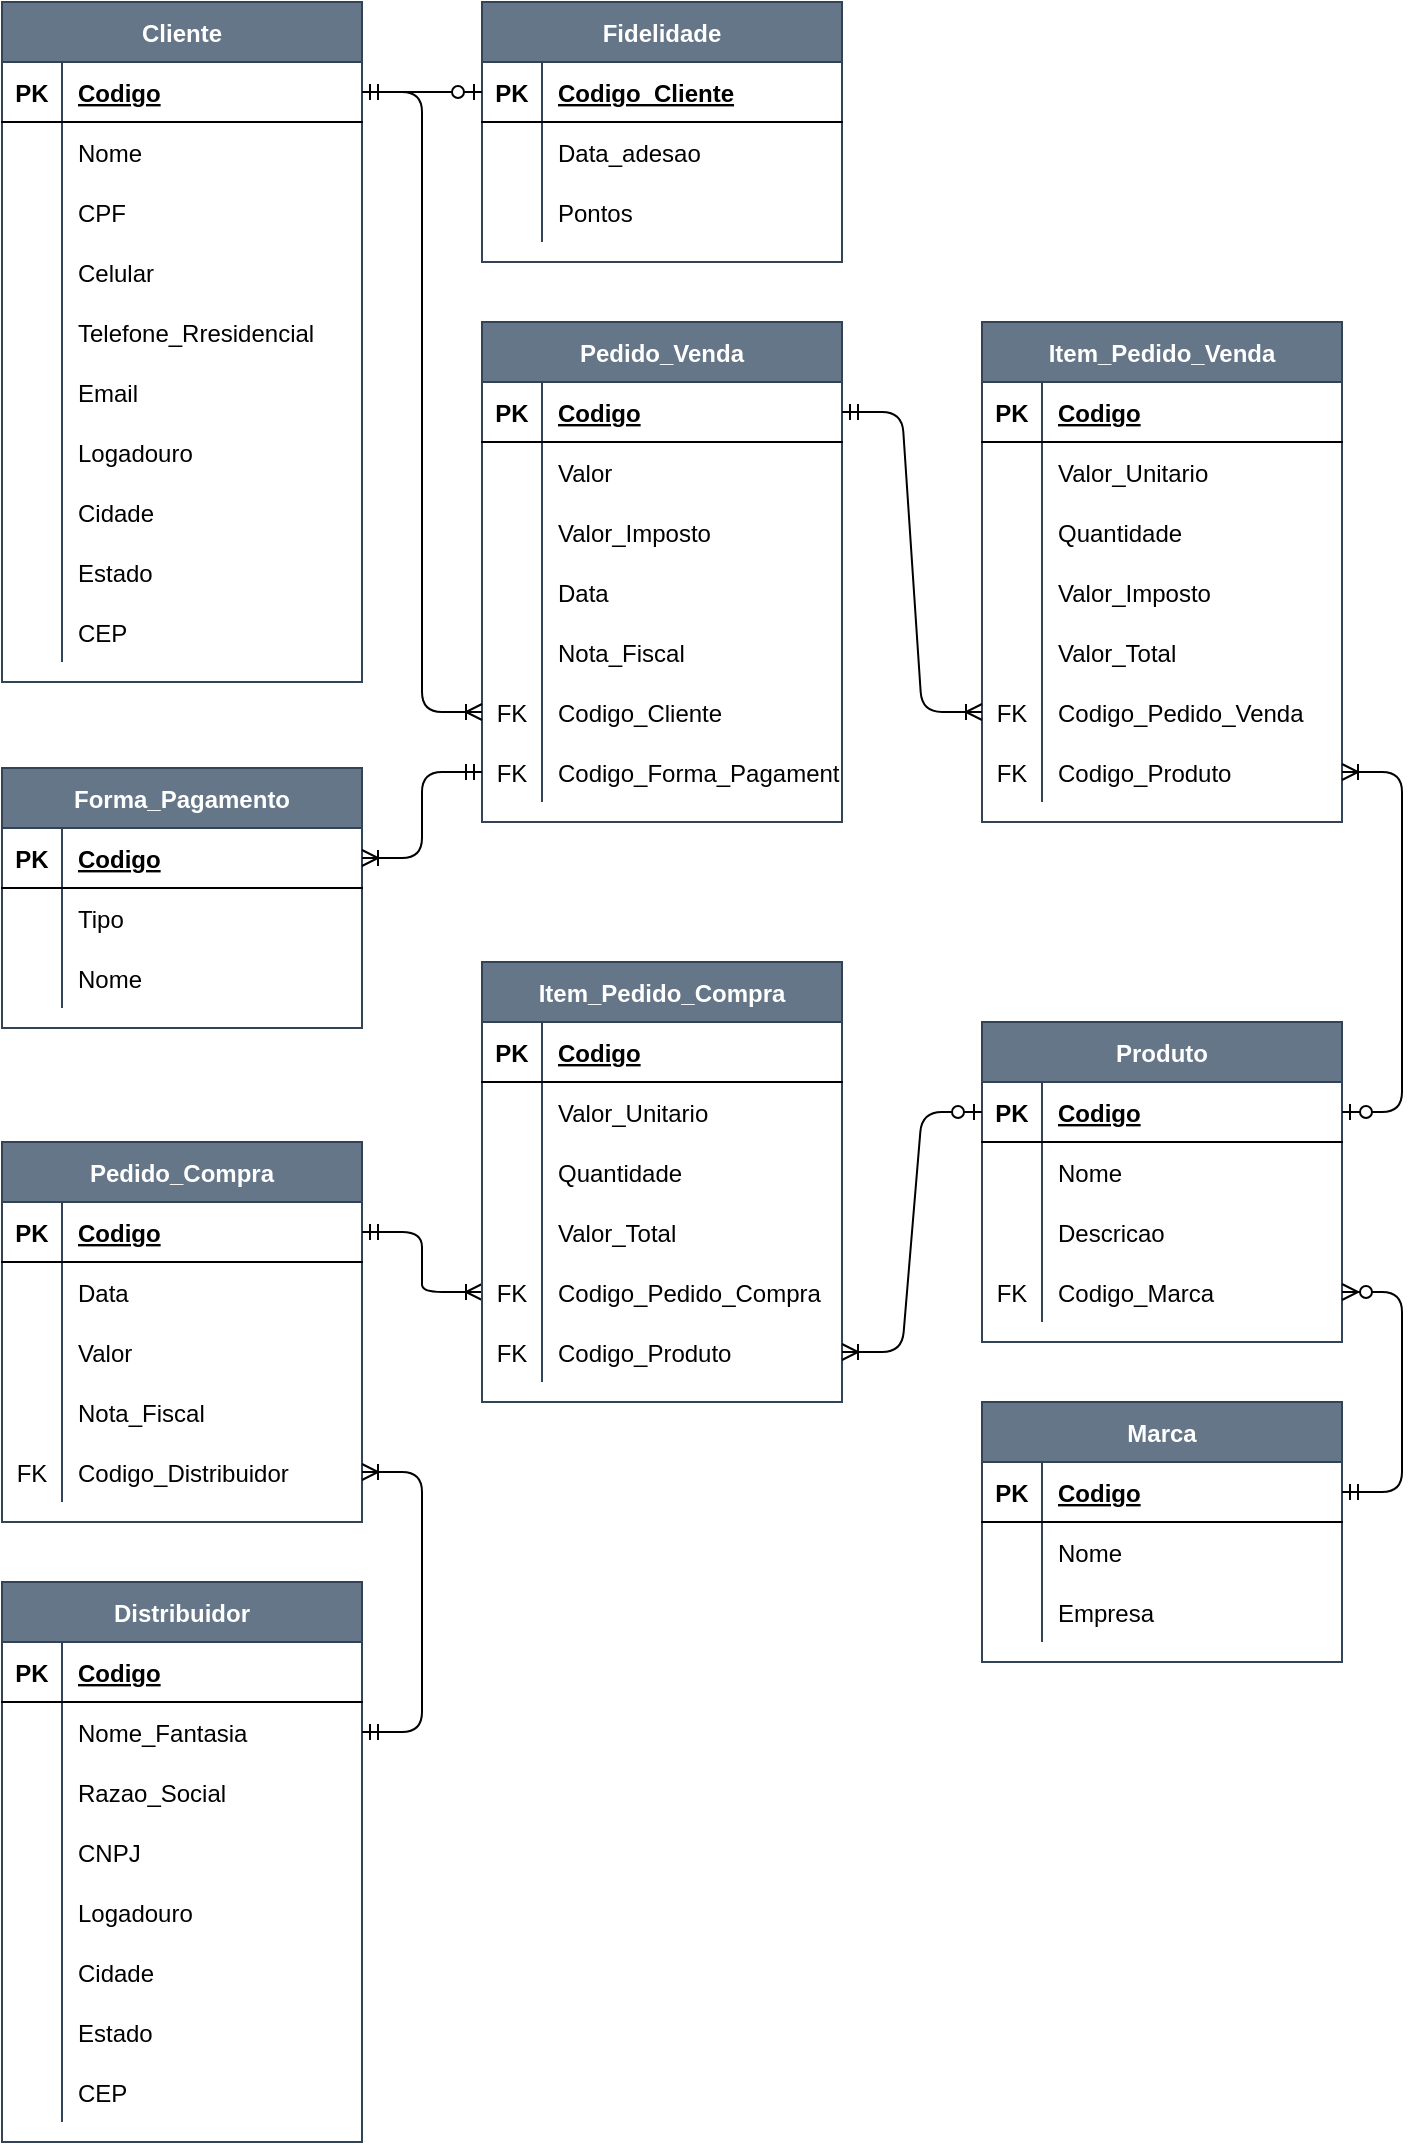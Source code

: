 <mxfile version="14.6.5" type="google"><diagram id="WCialSEkob6_kyz3_B_l" name="Exercicio 01"><mxGraphModel dx="219" dy="373" grid="1" gridSize="10" guides="1" tooltips="1" connect="1" arrows="1" fold="1" page="1" pageScale="1" pageWidth="850" pageHeight="1100" math="0" shadow="0"><root><mxCell id="0"/><mxCell id="1" parent="0"/><mxCell id="GRufNePyjc4ukH9i3-dW-1" value="Cliente" style="shape=table;startSize=30;container=1;collapsible=1;childLayout=tableLayout;fixedRows=1;rowLines=0;fontStyle=1;align=center;resizeLast=1;fillColor=#647687;strokeColor=#314354;fontColor=#ffffff;" parent="1" vertex="1"><mxGeometry x="70" y="15" width="180" height="340" as="geometry"/></mxCell><mxCell id="GRufNePyjc4ukH9i3-dW-2" value="" style="shape=partialRectangle;collapsible=0;dropTarget=0;pointerEvents=0;fillColor=none;top=0;left=0;bottom=1;right=0;points=[[0,0.5],[1,0.5]];portConstraint=eastwest;" parent="GRufNePyjc4ukH9i3-dW-1" vertex="1"><mxGeometry y="30" width="180" height="30" as="geometry"/></mxCell><mxCell id="GRufNePyjc4ukH9i3-dW-3" value="PK" style="shape=partialRectangle;connectable=0;fillColor=none;top=0;left=0;bottom=0;right=0;fontStyle=1;overflow=hidden;" parent="GRufNePyjc4ukH9i3-dW-2" vertex="1"><mxGeometry width="30" height="30" as="geometry"/></mxCell><mxCell id="GRufNePyjc4ukH9i3-dW-4" value="Codigo" style="shape=partialRectangle;connectable=0;fillColor=none;top=0;left=0;bottom=0;right=0;align=left;spacingLeft=6;fontStyle=5;overflow=hidden;" parent="GRufNePyjc4ukH9i3-dW-2" vertex="1"><mxGeometry x="30" width="150" height="30" as="geometry"/></mxCell><mxCell id="GRufNePyjc4ukH9i3-dW-5" value="" style="shape=partialRectangle;collapsible=0;dropTarget=0;pointerEvents=0;fillColor=none;top=0;left=0;bottom=0;right=0;points=[[0,0.5],[1,0.5]];portConstraint=eastwest;" parent="GRufNePyjc4ukH9i3-dW-1" vertex="1"><mxGeometry y="60" width="180" height="30" as="geometry"/></mxCell><mxCell id="GRufNePyjc4ukH9i3-dW-6" value="" style="shape=partialRectangle;connectable=0;fillColor=none;top=0;left=0;bottom=0;right=0;editable=1;overflow=hidden;" parent="GRufNePyjc4ukH9i3-dW-5" vertex="1"><mxGeometry width="30" height="30" as="geometry"/></mxCell><mxCell id="GRufNePyjc4ukH9i3-dW-7" value="Nome" style="shape=partialRectangle;connectable=0;fillColor=none;top=0;left=0;bottom=0;right=0;align=left;spacingLeft=6;overflow=hidden;" parent="GRufNePyjc4ukH9i3-dW-5" vertex="1"><mxGeometry x="30" width="150" height="30" as="geometry"/></mxCell><mxCell id="GRufNePyjc4ukH9i3-dW-8" value="" style="shape=partialRectangle;collapsible=0;dropTarget=0;pointerEvents=0;fillColor=none;top=0;left=0;bottom=0;right=0;points=[[0,0.5],[1,0.5]];portConstraint=eastwest;" parent="GRufNePyjc4ukH9i3-dW-1" vertex="1"><mxGeometry y="90" width="180" height="30" as="geometry"/></mxCell><mxCell id="GRufNePyjc4ukH9i3-dW-9" value="" style="shape=partialRectangle;connectable=0;fillColor=none;top=0;left=0;bottom=0;right=0;editable=1;overflow=hidden;" parent="GRufNePyjc4ukH9i3-dW-8" vertex="1"><mxGeometry width="30" height="30" as="geometry"/></mxCell><mxCell id="GRufNePyjc4ukH9i3-dW-10" value="CPF" style="shape=partialRectangle;connectable=0;fillColor=none;top=0;left=0;bottom=0;right=0;align=left;spacingLeft=6;overflow=hidden;" parent="GRufNePyjc4ukH9i3-dW-8" vertex="1"><mxGeometry x="30" width="150" height="30" as="geometry"/></mxCell><mxCell id="GRufNePyjc4ukH9i3-dW-11" value="" style="shape=partialRectangle;collapsible=0;dropTarget=0;pointerEvents=0;fillColor=none;top=0;left=0;bottom=0;right=0;points=[[0,0.5],[1,0.5]];portConstraint=eastwest;" parent="GRufNePyjc4ukH9i3-dW-1" vertex="1"><mxGeometry y="120" width="180" height="30" as="geometry"/></mxCell><mxCell id="GRufNePyjc4ukH9i3-dW-12" value="" style="shape=partialRectangle;connectable=0;fillColor=none;top=0;left=0;bottom=0;right=0;editable=1;overflow=hidden;" parent="GRufNePyjc4ukH9i3-dW-11" vertex="1"><mxGeometry width="30" height="30" as="geometry"/></mxCell><mxCell id="GRufNePyjc4ukH9i3-dW-13" value="Celular" style="shape=partialRectangle;connectable=0;fillColor=none;top=0;left=0;bottom=0;right=0;align=left;spacingLeft=6;overflow=hidden;" parent="GRufNePyjc4ukH9i3-dW-11" vertex="1"><mxGeometry x="30" width="150" height="30" as="geometry"/></mxCell><mxCell id="foNF7t3nQlrhNnAUWoua-2" value="" style="shape=partialRectangle;collapsible=0;dropTarget=0;pointerEvents=0;fillColor=none;top=0;left=0;bottom=0;right=0;points=[[0,0.5],[1,0.5]];portConstraint=eastwest;" parent="GRufNePyjc4ukH9i3-dW-1" vertex="1"><mxGeometry y="150" width="180" height="30" as="geometry"/></mxCell><mxCell id="foNF7t3nQlrhNnAUWoua-3" value="" style="shape=partialRectangle;connectable=0;fillColor=none;top=0;left=0;bottom=0;right=0;editable=1;overflow=hidden;" parent="foNF7t3nQlrhNnAUWoua-2" vertex="1"><mxGeometry width="30" height="30" as="geometry"/></mxCell><mxCell id="foNF7t3nQlrhNnAUWoua-4" value="Telefone_Rresidencial" style="shape=partialRectangle;connectable=0;fillColor=none;top=0;left=0;bottom=0;right=0;align=left;spacingLeft=6;overflow=hidden;" parent="foNF7t3nQlrhNnAUWoua-2" vertex="1"><mxGeometry x="30" width="150" height="30" as="geometry"/></mxCell><mxCell id="foNF7t3nQlrhNnAUWoua-6" value="" style="shape=partialRectangle;collapsible=0;dropTarget=0;pointerEvents=0;fillColor=none;top=0;left=0;bottom=0;right=0;points=[[0,0.5],[1,0.5]];portConstraint=eastwest;" parent="GRufNePyjc4ukH9i3-dW-1" vertex="1"><mxGeometry y="180" width="180" height="30" as="geometry"/></mxCell><mxCell id="foNF7t3nQlrhNnAUWoua-7" value="" style="shape=partialRectangle;connectable=0;fillColor=none;top=0;left=0;bottom=0;right=0;editable=1;overflow=hidden;" parent="foNF7t3nQlrhNnAUWoua-6" vertex="1"><mxGeometry width="30" height="30" as="geometry"/></mxCell><mxCell id="foNF7t3nQlrhNnAUWoua-8" value="Email" style="shape=partialRectangle;connectable=0;fillColor=none;top=0;left=0;bottom=0;right=0;align=left;spacingLeft=6;overflow=hidden;" parent="foNF7t3nQlrhNnAUWoua-6" vertex="1"><mxGeometry x="30" width="150" height="30" as="geometry"/></mxCell><mxCell id="foNF7t3nQlrhNnAUWoua-22" value="" style="shape=partialRectangle;collapsible=0;dropTarget=0;pointerEvents=0;fillColor=none;top=0;left=0;bottom=0;right=0;points=[[0,0.5],[1,0.5]];portConstraint=eastwest;" parent="GRufNePyjc4ukH9i3-dW-1" vertex="1"><mxGeometry y="210" width="180" height="30" as="geometry"/></mxCell><mxCell id="foNF7t3nQlrhNnAUWoua-23" value="" style="shape=partialRectangle;connectable=0;fillColor=none;top=0;left=0;bottom=0;right=0;editable=1;overflow=hidden;" parent="foNF7t3nQlrhNnAUWoua-22" vertex="1"><mxGeometry width="30" height="30" as="geometry"/></mxCell><mxCell id="foNF7t3nQlrhNnAUWoua-24" value="Logadouro" style="shape=partialRectangle;connectable=0;fillColor=none;top=0;left=0;bottom=0;right=0;align=left;spacingLeft=6;overflow=hidden;" parent="foNF7t3nQlrhNnAUWoua-22" vertex="1"><mxGeometry x="30" width="150" height="30" as="geometry"/></mxCell><mxCell id="foNF7t3nQlrhNnAUWoua-18" value="" style="shape=partialRectangle;collapsible=0;dropTarget=0;pointerEvents=0;fillColor=none;top=0;left=0;bottom=0;right=0;points=[[0,0.5],[1,0.5]];portConstraint=eastwest;" parent="GRufNePyjc4ukH9i3-dW-1" vertex="1"><mxGeometry y="240" width="180" height="30" as="geometry"/></mxCell><mxCell id="foNF7t3nQlrhNnAUWoua-19" value="" style="shape=partialRectangle;connectable=0;fillColor=none;top=0;left=0;bottom=0;right=0;editable=1;overflow=hidden;" parent="foNF7t3nQlrhNnAUWoua-18" vertex="1"><mxGeometry width="30" height="30" as="geometry"/></mxCell><mxCell id="foNF7t3nQlrhNnAUWoua-20" value="Cidade" style="shape=partialRectangle;connectable=0;fillColor=none;top=0;left=0;bottom=0;right=0;align=left;spacingLeft=6;overflow=hidden;" parent="foNF7t3nQlrhNnAUWoua-18" vertex="1"><mxGeometry x="30" width="150" height="30" as="geometry"/></mxCell><mxCell id="foNF7t3nQlrhNnAUWoua-10" value="" style="shape=partialRectangle;collapsible=0;dropTarget=0;pointerEvents=0;fillColor=none;top=0;left=0;bottom=0;right=0;points=[[0,0.5],[1,0.5]];portConstraint=eastwest;" parent="GRufNePyjc4ukH9i3-dW-1" vertex="1"><mxGeometry y="270" width="180" height="30" as="geometry"/></mxCell><mxCell id="foNF7t3nQlrhNnAUWoua-11" value="" style="shape=partialRectangle;connectable=0;fillColor=none;top=0;left=0;bottom=0;right=0;editable=1;overflow=hidden;" parent="foNF7t3nQlrhNnAUWoua-10" vertex="1"><mxGeometry width="30" height="30" as="geometry"/></mxCell><mxCell id="foNF7t3nQlrhNnAUWoua-12" value="Estado" style="shape=partialRectangle;connectable=0;fillColor=none;top=0;left=0;bottom=0;right=0;align=left;spacingLeft=6;overflow=hidden;" parent="foNF7t3nQlrhNnAUWoua-10" vertex="1"><mxGeometry x="30" width="150" height="30" as="geometry"/></mxCell><mxCell id="foNF7t3nQlrhNnAUWoua-14" value="" style="shape=partialRectangle;collapsible=0;dropTarget=0;pointerEvents=0;fillColor=none;top=0;left=0;bottom=0;right=0;points=[[0,0.5],[1,0.5]];portConstraint=eastwest;" parent="GRufNePyjc4ukH9i3-dW-1" vertex="1"><mxGeometry y="300" width="180" height="30" as="geometry"/></mxCell><mxCell id="foNF7t3nQlrhNnAUWoua-15" value="" style="shape=partialRectangle;connectable=0;fillColor=none;top=0;left=0;bottom=0;right=0;editable=1;overflow=hidden;" parent="foNF7t3nQlrhNnAUWoua-14" vertex="1"><mxGeometry width="30" height="30" as="geometry"/></mxCell><mxCell id="foNF7t3nQlrhNnAUWoua-16" value="CEP" style="shape=partialRectangle;connectable=0;fillColor=none;top=0;left=0;bottom=0;right=0;align=left;spacingLeft=6;overflow=hidden;" parent="foNF7t3nQlrhNnAUWoua-14" vertex="1"><mxGeometry x="30" width="150" height="30" as="geometry"/></mxCell><mxCell id="foNF7t3nQlrhNnAUWoua-56" value="Fidelidade" style="shape=table;startSize=30;container=1;collapsible=1;childLayout=tableLayout;fixedRows=1;rowLines=0;fontStyle=1;align=center;resizeLast=1;fillColor=#647687;strokeColor=#314354;fontColor=#ffffff;" parent="1" vertex="1"><mxGeometry x="310" y="15" width="180" height="130" as="geometry"/></mxCell><mxCell id="foNF7t3nQlrhNnAUWoua-57" value="" style="shape=partialRectangle;collapsible=0;dropTarget=0;pointerEvents=0;fillColor=none;top=0;left=0;bottom=1;right=0;points=[[0,0.5],[1,0.5]];portConstraint=eastwest;" parent="foNF7t3nQlrhNnAUWoua-56" vertex="1"><mxGeometry y="30" width="180" height="30" as="geometry"/></mxCell><mxCell id="foNF7t3nQlrhNnAUWoua-58" value="PK" style="shape=partialRectangle;connectable=0;fillColor=none;top=0;left=0;bottom=0;right=0;fontStyle=1;overflow=hidden;" parent="foNF7t3nQlrhNnAUWoua-57" vertex="1"><mxGeometry width="30" height="30" as="geometry"/></mxCell><mxCell id="foNF7t3nQlrhNnAUWoua-59" value="Codigo_Cliente" style="shape=partialRectangle;connectable=0;fillColor=none;top=0;left=0;bottom=0;right=0;align=left;spacingLeft=6;fontStyle=5;overflow=hidden;" parent="foNF7t3nQlrhNnAUWoua-57" vertex="1"><mxGeometry x="30" width="150" height="30" as="geometry"/></mxCell><mxCell id="foNF7t3nQlrhNnAUWoua-60" value="" style="shape=partialRectangle;collapsible=0;dropTarget=0;pointerEvents=0;fillColor=none;top=0;left=0;bottom=0;right=0;points=[[0,0.5],[1,0.5]];portConstraint=eastwest;" parent="foNF7t3nQlrhNnAUWoua-56" vertex="1"><mxGeometry y="60" width="180" height="30" as="geometry"/></mxCell><mxCell id="foNF7t3nQlrhNnAUWoua-61" value="" style="shape=partialRectangle;connectable=0;fillColor=none;top=0;left=0;bottom=0;right=0;editable=1;overflow=hidden;" parent="foNF7t3nQlrhNnAUWoua-60" vertex="1"><mxGeometry width="30" height="30" as="geometry"/></mxCell><mxCell id="foNF7t3nQlrhNnAUWoua-62" value="Data_adesao" style="shape=partialRectangle;connectable=0;fillColor=none;top=0;left=0;bottom=0;right=0;align=left;spacingLeft=6;overflow=hidden;" parent="foNF7t3nQlrhNnAUWoua-60" vertex="1"><mxGeometry x="30" width="150" height="30" as="geometry"/></mxCell><mxCell id="foNF7t3nQlrhNnAUWoua-63" value="" style="shape=partialRectangle;collapsible=0;dropTarget=0;pointerEvents=0;fillColor=none;top=0;left=0;bottom=0;right=0;points=[[0,0.5],[1,0.5]];portConstraint=eastwest;" parent="foNF7t3nQlrhNnAUWoua-56" vertex="1"><mxGeometry y="90" width="180" height="30" as="geometry"/></mxCell><mxCell id="foNF7t3nQlrhNnAUWoua-64" value="" style="shape=partialRectangle;connectable=0;fillColor=none;top=0;left=0;bottom=0;right=0;editable=1;overflow=hidden;" parent="foNF7t3nQlrhNnAUWoua-63" vertex="1"><mxGeometry width="30" height="30" as="geometry"/></mxCell><mxCell id="foNF7t3nQlrhNnAUWoua-65" value="Pontos" style="shape=partialRectangle;connectable=0;fillColor=none;top=0;left=0;bottom=0;right=0;align=left;spacingLeft=6;overflow=hidden;" parent="foNF7t3nQlrhNnAUWoua-63" vertex="1"><mxGeometry x="30" width="150" height="30" as="geometry"/></mxCell><mxCell id="foNF7t3nQlrhNnAUWoua-69" value="Forma_Pagamento" style="shape=table;startSize=30;container=1;collapsible=1;childLayout=tableLayout;fixedRows=1;rowLines=0;fontStyle=1;align=center;resizeLast=1;fillColor=#647687;strokeColor=#314354;fontColor=#ffffff;" parent="1" vertex="1"><mxGeometry x="70" y="398" width="180" height="130" as="geometry"/></mxCell><mxCell id="foNF7t3nQlrhNnAUWoua-70" value="" style="shape=partialRectangle;collapsible=0;dropTarget=0;pointerEvents=0;fillColor=none;top=0;left=0;bottom=1;right=0;points=[[0,0.5],[1,0.5]];portConstraint=eastwest;" parent="foNF7t3nQlrhNnAUWoua-69" vertex="1"><mxGeometry y="30" width="180" height="30" as="geometry"/></mxCell><mxCell id="foNF7t3nQlrhNnAUWoua-71" value="PK" style="shape=partialRectangle;connectable=0;fillColor=none;top=0;left=0;bottom=0;right=0;fontStyle=1;overflow=hidden;" parent="foNF7t3nQlrhNnAUWoua-70" vertex="1"><mxGeometry width="30" height="30" as="geometry"/></mxCell><mxCell id="foNF7t3nQlrhNnAUWoua-72" value="Codigo" style="shape=partialRectangle;connectable=0;fillColor=none;top=0;left=0;bottom=0;right=0;align=left;spacingLeft=6;fontStyle=5;overflow=hidden;" parent="foNF7t3nQlrhNnAUWoua-70" vertex="1"><mxGeometry x="30" width="150" height="30" as="geometry"/></mxCell><mxCell id="foNF7t3nQlrhNnAUWoua-73" value="" style="shape=partialRectangle;collapsible=0;dropTarget=0;pointerEvents=0;fillColor=none;top=0;left=0;bottom=0;right=0;points=[[0,0.5],[1,0.5]];portConstraint=eastwest;" parent="foNF7t3nQlrhNnAUWoua-69" vertex="1"><mxGeometry y="60" width="180" height="30" as="geometry"/></mxCell><mxCell id="foNF7t3nQlrhNnAUWoua-74" value="" style="shape=partialRectangle;connectable=0;fillColor=none;top=0;left=0;bottom=0;right=0;editable=1;overflow=hidden;" parent="foNF7t3nQlrhNnAUWoua-73" vertex="1"><mxGeometry width="30" height="30" as="geometry"/></mxCell><mxCell id="foNF7t3nQlrhNnAUWoua-75" value="Tipo" style="shape=partialRectangle;connectable=0;fillColor=none;top=0;left=0;bottom=0;right=0;align=left;spacingLeft=6;overflow=hidden;" parent="foNF7t3nQlrhNnAUWoua-73" vertex="1"><mxGeometry x="30" width="150" height="30" as="geometry"/></mxCell><mxCell id="foNF7t3nQlrhNnAUWoua-76" value="" style="shape=partialRectangle;collapsible=0;dropTarget=0;pointerEvents=0;fillColor=none;top=0;left=0;bottom=0;right=0;points=[[0,0.5],[1,0.5]];portConstraint=eastwest;" parent="foNF7t3nQlrhNnAUWoua-69" vertex="1"><mxGeometry y="90" width="180" height="30" as="geometry"/></mxCell><mxCell id="foNF7t3nQlrhNnAUWoua-77" value="" style="shape=partialRectangle;connectable=0;fillColor=none;top=0;left=0;bottom=0;right=0;editable=1;overflow=hidden;" parent="foNF7t3nQlrhNnAUWoua-76" vertex="1"><mxGeometry width="30" height="30" as="geometry"/></mxCell><mxCell id="foNF7t3nQlrhNnAUWoua-78" value="Nome" style="shape=partialRectangle;connectable=0;fillColor=none;top=0;left=0;bottom=0;right=0;align=left;spacingLeft=6;overflow=hidden;" parent="foNF7t3nQlrhNnAUWoua-76" vertex="1"><mxGeometry x="30" width="150" height="30" as="geometry"/></mxCell><mxCell id="foNF7t3nQlrhNnAUWoua-79" value="Marca" style="shape=table;startSize=30;container=1;collapsible=1;childLayout=tableLayout;fixedRows=1;rowLines=0;fontStyle=1;align=center;resizeLast=1;fillColor=#647687;strokeColor=#314354;fontColor=#ffffff;" parent="1" vertex="1"><mxGeometry x="560" y="715" width="180" height="130" as="geometry"/></mxCell><mxCell id="foNF7t3nQlrhNnAUWoua-80" value="" style="shape=partialRectangle;collapsible=0;dropTarget=0;pointerEvents=0;fillColor=none;top=0;left=0;bottom=1;right=0;points=[[0,0.5],[1,0.5]];portConstraint=eastwest;" parent="foNF7t3nQlrhNnAUWoua-79" vertex="1"><mxGeometry y="30" width="180" height="30" as="geometry"/></mxCell><mxCell id="foNF7t3nQlrhNnAUWoua-81" value="PK" style="shape=partialRectangle;connectable=0;fillColor=none;top=0;left=0;bottom=0;right=0;fontStyle=1;overflow=hidden;" parent="foNF7t3nQlrhNnAUWoua-80" vertex="1"><mxGeometry width="30" height="30" as="geometry"/></mxCell><mxCell id="foNF7t3nQlrhNnAUWoua-82" value="Codigo" style="shape=partialRectangle;connectable=0;fillColor=none;top=0;left=0;bottom=0;right=0;align=left;spacingLeft=6;fontStyle=5;overflow=hidden;" parent="foNF7t3nQlrhNnAUWoua-80" vertex="1"><mxGeometry x="30" width="150" height="30" as="geometry"/></mxCell><mxCell id="foNF7t3nQlrhNnAUWoua-86" value="" style="shape=partialRectangle;collapsible=0;dropTarget=0;pointerEvents=0;fillColor=none;top=0;left=0;bottom=0;right=0;points=[[0,0.5],[1,0.5]];portConstraint=eastwest;" parent="foNF7t3nQlrhNnAUWoua-79" vertex="1"><mxGeometry y="60" width="180" height="30" as="geometry"/></mxCell><mxCell id="foNF7t3nQlrhNnAUWoua-87" value="" style="shape=partialRectangle;connectable=0;fillColor=none;top=0;left=0;bottom=0;right=0;editable=1;overflow=hidden;" parent="foNF7t3nQlrhNnAUWoua-86" vertex="1"><mxGeometry width="30" height="30" as="geometry"/></mxCell><mxCell id="foNF7t3nQlrhNnAUWoua-88" value="Nome" style="shape=partialRectangle;connectable=0;fillColor=none;top=0;left=0;bottom=0;right=0;align=left;spacingLeft=6;overflow=hidden;" parent="foNF7t3nQlrhNnAUWoua-86" vertex="1"><mxGeometry x="30" width="150" height="30" as="geometry"/></mxCell><mxCell id="foNF7t3nQlrhNnAUWoua-83" value="" style="shape=partialRectangle;collapsible=0;dropTarget=0;pointerEvents=0;fillColor=none;top=0;left=0;bottom=0;right=0;points=[[0,0.5],[1,0.5]];portConstraint=eastwest;" parent="foNF7t3nQlrhNnAUWoua-79" vertex="1"><mxGeometry y="90" width="180" height="30" as="geometry"/></mxCell><mxCell id="foNF7t3nQlrhNnAUWoua-84" value="" style="shape=partialRectangle;connectable=0;fillColor=none;top=0;left=0;bottom=0;right=0;editable=1;overflow=hidden;" parent="foNF7t3nQlrhNnAUWoua-83" vertex="1"><mxGeometry width="30" height="30" as="geometry"/></mxCell><mxCell id="foNF7t3nQlrhNnAUWoua-85" value="Empresa" style="shape=partialRectangle;connectable=0;fillColor=none;top=0;left=0;bottom=0;right=0;align=left;spacingLeft=6;overflow=hidden;" parent="foNF7t3nQlrhNnAUWoua-83" vertex="1"><mxGeometry x="30" width="150" height="30" as="geometry"/></mxCell><mxCell id="foNF7t3nQlrhNnAUWoua-89" value="Distribuidor" style="shape=table;startSize=30;container=1;collapsible=1;childLayout=tableLayout;fixedRows=1;rowLines=0;fontStyle=1;align=center;resizeLast=1;fillColor=#647687;strokeColor=#314354;fontColor=#ffffff;" parent="1" vertex="1"><mxGeometry x="70" y="805" width="180" height="280" as="geometry"/></mxCell><mxCell id="foNF7t3nQlrhNnAUWoua-90" value="" style="shape=partialRectangle;collapsible=0;dropTarget=0;pointerEvents=0;fillColor=none;top=0;left=0;bottom=1;right=0;points=[[0,0.5],[1,0.5]];portConstraint=eastwest;" parent="foNF7t3nQlrhNnAUWoua-89" vertex="1"><mxGeometry y="30" width="180" height="30" as="geometry"/></mxCell><mxCell id="foNF7t3nQlrhNnAUWoua-91" value="PK" style="shape=partialRectangle;connectable=0;fillColor=none;top=0;left=0;bottom=0;right=0;fontStyle=1;overflow=hidden;" parent="foNF7t3nQlrhNnAUWoua-90" vertex="1"><mxGeometry width="30" height="30" as="geometry"/></mxCell><mxCell id="foNF7t3nQlrhNnAUWoua-92" value="Codigo" style="shape=partialRectangle;connectable=0;fillColor=none;top=0;left=0;bottom=0;right=0;align=left;spacingLeft=6;fontStyle=5;overflow=hidden;" parent="foNF7t3nQlrhNnAUWoua-90" vertex="1"><mxGeometry x="30" width="150" height="30" as="geometry"/></mxCell><mxCell id="foNF7t3nQlrhNnAUWoua-99" value="" style="shape=partialRectangle;collapsible=0;dropTarget=0;pointerEvents=0;fillColor=none;top=0;left=0;bottom=0;right=0;points=[[0,0.5],[1,0.5]];portConstraint=eastwest;" parent="foNF7t3nQlrhNnAUWoua-89" vertex="1"><mxGeometry y="60" width="180" height="30" as="geometry"/></mxCell><mxCell id="foNF7t3nQlrhNnAUWoua-100" value="" style="shape=partialRectangle;connectable=0;fillColor=none;top=0;left=0;bottom=0;right=0;editable=1;overflow=hidden;" parent="foNF7t3nQlrhNnAUWoua-99" vertex="1"><mxGeometry width="30" height="30" as="geometry"/></mxCell><mxCell id="foNF7t3nQlrhNnAUWoua-101" value="Nome_Fantasia" style="shape=partialRectangle;connectable=0;fillColor=none;top=0;left=0;bottom=0;right=0;align=left;spacingLeft=6;overflow=hidden;" parent="foNF7t3nQlrhNnAUWoua-99" vertex="1"><mxGeometry x="30" width="150" height="30" as="geometry"/></mxCell><mxCell id="foNF7t3nQlrhNnAUWoua-93" value="" style="shape=partialRectangle;collapsible=0;dropTarget=0;pointerEvents=0;fillColor=none;top=0;left=0;bottom=0;right=0;points=[[0,0.5],[1,0.5]];portConstraint=eastwest;" parent="foNF7t3nQlrhNnAUWoua-89" vertex="1"><mxGeometry y="90" width="180" height="30" as="geometry"/></mxCell><mxCell id="foNF7t3nQlrhNnAUWoua-94" value="" style="shape=partialRectangle;connectable=0;fillColor=none;top=0;left=0;bottom=0;right=0;editable=1;overflow=hidden;" parent="foNF7t3nQlrhNnAUWoua-93" vertex="1"><mxGeometry width="30" height="30" as="geometry"/></mxCell><mxCell id="foNF7t3nQlrhNnAUWoua-95" value="Razao_Social" style="shape=partialRectangle;connectable=0;fillColor=none;top=0;left=0;bottom=0;right=0;align=left;spacingLeft=6;overflow=hidden;" parent="foNF7t3nQlrhNnAUWoua-93" vertex="1"><mxGeometry x="30" width="150" height="30" as="geometry"/></mxCell><mxCell id="foNF7t3nQlrhNnAUWoua-96" value="" style="shape=partialRectangle;collapsible=0;dropTarget=0;pointerEvents=0;fillColor=none;top=0;left=0;bottom=0;right=0;points=[[0,0.5],[1,0.5]];portConstraint=eastwest;" parent="foNF7t3nQlrhNnAUWoua-89" vertex="1"><mxGeometry y="120" width="180" height="30" as="geometry"/></mxCell><mxCell id="foNF7t3nQlrhNnAUWoua-97" value="" style="shape=partialRectangle;connectable=0;fillColor=none;top=0;left=0;bottom=0;right=0;editable=1;overflow=hidden;" parent="foNF7t3nQlrhNnAUWoua-96" vertex="1"><mxGeometry width="30" height="30" as="geometry"/></mxCell><mxCell id="foNF7t3nQlrhNnAUWoua-98" value="CNPJ" style="shape=partialRectangle;connectable=0;fillColor=none;top=0;left=0;bottom=0;right=0;align=left;spacingLeft=6;overflow=hidden;" parent="foNF7t3nQlrhNnAUWoua-96" vertex="1"><mxGeometry x="30" width="150" height="30" as="geometry"/></mxCell><mxCell id="foNF7t3nQlrhNnAUWoua-108" value="" style="shape=partialRectangle;collapsible=0;dropTarget=0;pointerEvents=0;fillColor=none;top=0;left=0;bottom=0;right=0;points=[[0,0.5],[1,0.5]];portConstraint=eastwest;" parent="foNF7t3nQlrhNnAUWoua-89" vertex="1"><mxGeometry y="150" width="180" height="30" as="geometry"/></mxCell><mxCell id="foNF7t3nQlrhNnAUWoua-109" value="" style="shape=partialRectangle;connectable=0;fillColor=none;top=0;left=0;bottom=0;right=0;editable=1;overflow=hidden;" parent="foNF7t3nQlrhNnAUWoua-108" vertex="1"><mxGeometry width="30" height="30" as="geometry"/></mxCell><mxCell id="foNF7t3nQlrhNnAUWoua-110" value="Logadouro" style="shape=partialRectangle;connectable=0;fillColor=none;top=0;left=0;bottom=0;right=0;align=left;spacingLeft=6;overflow=hidden;" parent="foNF7t3nQlrhNnAUWoua-108" vertex="1"><mxGeometry x="30" width="150" height="30" as="geometry"/></mxCell><mxCell id="foNF7t3nQlrhNnAUWoua-111" value="" style="shape=partialRectangle;collapsible=0;dropTarget=0;pointerEvents=0;fillColor=none;top=0;left=0;bottom=0;right=0;points=[[0,0.5],[1,0.5]];portConstraint=eastwest;" parent="foNF7t3nQlrhNnAUWoua-89" vertex="1"><mxGeometry y="180" width="180" height="30" as="geometry"/></mxCell><mxCell id="foNF7t3nQlrhNnAUWoua-112" value="" style="shape=partialRectangle;connectable=0;fillColor=none;top=0;left=0;bottom=0;right=0;editable=1;overflow=hidden;" parent="foNF7t3nQlrhNnAUWoua-111" vertex="1"><mxGeometry width="30" height="30" as="geometry"/></mxCell><mxCell id="foNF7t3nQlrhNnAUWoua-113" value="Cidade" style="shape=partialRectangle;connectable=0;fillColor=none;top=0;left=0;bottom=0;right=0;align=left;spacingLeft=6;overflow=hidden;" parent="foNF7t3nQlrhNnAUWoua-111" vertex="1"><mxGeometry x="30" width="150" height="30" as="geometry"/></mxCell><mxCell id="foNF7t3nQlrhNnAUWoua-114" value="" style="shape=partialRectangle;collapsible=0;dropTarget=0;pointerEvents=0;fillColor=none;top=0;left=0;bottom=0;right=0;points=[[0,0.5],[1,0.5]];portConstraint=eastwest;" parent="foNF7t3nQlrhNnAUWoua-89" vertex="1"><mxGeometry y="210" width="180" height="30" as="geometry"/></mxCell><mxCell id="foNF7t3nQlrhNnAUWoua-115" value="" style="shape=partialRectangle;connectable=0;fillColor=none;top=0;left=0;bottom=0;right=0;editable=1;overflow=hidden;" parent="foNF7t3nQlrhNnAUWoua-114" vertex="1"><mxGeometry width="30" height="30" as="geometry"/></mxCell><mxCell id="foNF7t3nQlrhNnAUWoua-116" value="Estado" style="shape=partialRectangle;connectable=0;fillColor=none;top=0;left=0;bottom=0;right=0;align=left;spacingLeft=6;overflow=hidden;" parent="foNF7t3nQlrhNnAUWoua-114" vertex="1"><mxGeometry x="30" width="150" height="30" as="geometry"/></mxCell><mxCell id="foNF7t3nQlrhNnAUWoua-117" value="" style="shape=partialRectangle;collapsible=0;dropTarget=0;pointerEvents=0;fillColor=none;top=0;left=0;bottom=0;right=0;points=[[0,0.5],[1,0.5]];portConstraint=eastwest;" parent="foNF7t3nQlrhNnAUWoua-89" vertex="1"><mxGeometry y="240" width="180" height="30" as="geometry"/></mxCell><mxCell id="foNF7t3nQlrhNnAUWoua-118" value="" style="shape=partialRectangle;connectable=0;fillColor=none;top=0;left=0;bottom=0;right=0;editable=1;overflow=hidden;" parent="foNF7t3nQlrhNnAUWoua-117" vertex="1"><mxGeometry width="30" height="30" as="geometry"/></mxCell><mxCell id="foNF7t3nQlrhNnAUWoua-119" value="CEP" style="shape=partialRectangle;connectable=0;fillColor=none;top=0;left=0;bottom=0;right=0;align=left;spacingLeft=6;overflow=hidden;" parent="foNF7t3nQlrhNnAUWoua-117" vertex="1"><mxGeometry x="30" width="150" height="30" as="geometry"/></mxCell><mxCell id="foNF7t3nQlrhNnAUWoua-120" value="Produto" style="shape=table;startSize=30;container=1;collapsible=1;childLayout=tableLayout;fixedRows=1;rowLines=0;fontStyle=1;align=center;resizeLast=1;fillColor=#647687;strokeColor=#314354;fontColor=#ffffff;" parent="1" vertex="1"><mxGeometry x="560" y="525" width="180" height="160" as="geometry"/></mxCell><mxCell id="foNF7t3nQlrhNnAUWoua-121" value="" style="shape=partialRectangle;collapsible=0;dropTarget=0;pointerEvents=0;fillColor=none;top=0;left=0;bottom=1;right=0;points=[[0,0.5],[1,0.5]];portConstraint=eastwest;" parent="foNF7t3nQlrhNnAUWoua-120" vertex="1"><mxGeometry y="30" width="180" height="30" as="geometry"/></mxCell><mxCell id="foNF7t3nQlrhNnAUWoua-122" value="PK" style="shape=partialRectangle;connectable=0;fillColor=none;top=0;left=0;bottom=0;right=0;fontStyle=1;overflow=hidden;" parent="foNF7t3nQlrhNnAUWoua-121" vertex="1"><mxGeometry width="30" height="30" as="geometry"/></mxCell><mxCell id="foNF7t3nQlrhNnAUWoua-123" value="Codigo" style="shape=partialRectangle;connectable=0;fillColor=none;top=0;left=0;bottom=0;right=0;align=left;spacingLeft=6;fontStyle=5;overflow=hidden;" parent="foNF7t3nQlrhNnAUWoua-121" vertex="1"><mxGeometry x="30" width="150" height="30" as="geometry"/></mxCell><mxCell id="foNF7t3nQlrhNnAUWoua-124" value="" style="shape=partialRectangle;collapsible=0;dropTarget=0;pointerEvents=0;fillColor=none;top=0;left=0;bottom=0;right=0;points=[[0,0.5],[1,0.5]];portConstraint=eastwest;" parent="foNF7t3nQlrhNnAUWoua-120" vertex="1"><mxGeometry y="60" width="180" height="30" as="geometry"/></mxCell><mxCell id="foNF7t3nQlrhNnAUWoua-125" value="" style="shape=partialRectangle;connectable=0;fillColor=none;top=0;left=0;bottom=0;right=0;editable=1;overflow=hidden;" parent="foNF7t3nQlrhNnAUWoua-124" vertex="1"><mxGeometry width="30" height="30" as="geometry"/></mxCell><mxCell id="foNF7t3nQlrhNnAUWoua-126" value="Nome" style="shape=partialRectangle;connectable=0;fillColor=none;top=0;left=0;bottom=0;right=0;align=left;spacingLeft=6;overflow=hidden;" parent="foNF7t3nQlrhNnAUWoua-124" vertex="1"><mxGeometry x="30" width="150" height="30" as="geometry"/></mxCell><mxCell id="foNF7t3nQlrhNnAUWoua-127" value="" style="shape=partialRectangle;collapsible=0;dropTarget=0;pointerEvents=0;fillColor=none;top=0;left=0;bottom=0;right=0;points=[[0,0.5],[1,0.5]];portConstraint=eastwest;" parent="foNF7t3nQlrhNnAUWoua-120" vertex="1"><mxGeometry y="90" width="180" height="30" as="geometry"/></mxCell><mxCell id="foNF7t3nQlrhNnAUWoua-128" value="" style="shape=partialRectangle;connectable=0;fillColor=none;top=0;left=0;bottom=0;right=0;editable=1;overflow=hidden;" parent="foNF7t3nQlrhNnAUWoua-127" vertex="1"><mxGeometry width="30" height="30" as="geometry"/></mxCell><mxCell id="foNF7t3nQlrhNnAUWoua-129" value="Descricao" style="shape=partialRectangle;connectable=0;fillColor=none;top=0;left=0;bottom=0;right=0;align=left;spacingLeft=6;overflow=hidden;" parent="foNF7t3nQlrhNnAUWoua-127" vertex="1"><mxGeometry x="30" width="150" height="30" as="geometry"/></mxCell><mxCell id="foNF7t3nQlrhNnAUWoua-149" value="" style="shape=partialRectangle;collapsible=0;dropTarget=0;pointerEvents=0;fillColor=none;top=0;left=0;bottom=0;right=0;points=[[0,0.5],[1,0.5]];portConstraint=eastwest;" parent="foNF7t3nQlrhNnAUWoua-120" vertex="1"><mxGeometry y="120" width="180" height="30" as="geometry"/></mxCell><mxCell id="foNF7t3nQlrhNnAUWoua-150" value="FK" style="shape=partialRectangle;connectable=0;fillColor=none;top=0;left=0;bottom=0;right=0;editable=1;overflow=hidden;" parent="foNF7t3nQlrhNnAUWoua-149" vertex="1"><mxGeometry width="30" height="30" as="geometry"/></mxCell><mxCell id="foNF7t3nQlrhNnAUWoua-151" value="Codigo_Marca" style="shape=partialRectangle;connectable=0;fillColor=none;top=0;left=0;bottom=0;right=0;align=left;spacingLeft=6;overflow=hidden;" parent="foNF7t3nQlrhNnAUWoua-149" vertex="1"><mxGeometry x="30" width="150" height="30" as="geometry"/></mxCell><mxCell id="foNF7t3nQlrhNnAUWoua-130" value="Pedido_Compra" style="shape=table;startSize=30;container=1;collapsible=1;childLayout=tableLayout;fixedRows=1;rowLines=0;fontStyle=1;align=center;resizeLast=1;fillColor=#647687;strokeColor=#314354;fontColor=#ffffff;" parent="1" vertex="1"><mxGeometry x="70" y="585" width="180" height="190" as="geometry"/></mxCell><mxCell id="foNF7t3nQlrhNnAUWoua-131" value="" style="shape=partialRectangle;collapsible=0;dropTarget=0;pointerEvents=0;fillColor=none;top=0;left=0;bottom=1;right=0;points=[[0,0.5],[1,0.5]];portConstraint=eastwest;" parent="foNF7t3nQlrhNnAUWoua-130" vertex="1"><mxGeometry y="30" width="180" height="30" as="geometry"/></mxCell><mxCell id="foNF7t3nQlrhNnAUWoua-132" value="PK" style="shape=partialRectangle;connectable=0;fillColor=none;top=0;left=0;bottom=0;right=0;fontStyle=1;overflow=hidden;" parent="foNF7t3nQlrhNnAUWoua-131" vertex="1"><mxGeometry width="30" height="30" as="geometry"/></mxCell><mxCell id="foNF7t3nQlrhNnAUWoua-133" value="Codigo" style="shape=partialRectangle;connectable=0;fillColor=none;top=0;left=0;bottom=0;right=0;align=left;spacingLeft=6;fontStyle=5;overflow=hidden;" parent="foNF7t3nQlrhNnAUWoua-131" vertex="1"><mxGeometry x="30" width="150" height="30" as="geometry"/></mxCell><mxCell id="foNF7t3nQlrhNnAUWoua-134" value="" style="shape=partialRectangle;collapsible=0;dropTarget=0;pointerEvents=0;fillColor=none;top=0;left=0;bottom=0;right=0;points=[[0,0.5],[1,0.5]];portConstraint=eastwest;" parent="foNF7t3nQlrhNnAUWoua-130" vertex="1"><mxGeometry y="60" width="180" height="30" as="geometry"/></mxCell><mxCell id="foNF7t3nQlrhNnAUWoua-135" value="" style="shape=partialRectangle;connectable=0;fillColor=none;top=0;left=0;bottom=0;right=0;editable=1;overflow=hidden;" parent="foNF7t3nQlrhNnAUWoua-134" vertex="1"><mxGeometry width="30" height="30" as="geometry"/></mxCell><mxCell id="foNF7t3nQlrhNnAUWoua-136" value="Data" style="shape=partialRectangle;connectable=0;fillColor=none;top=0;left=0;bottom=0;right=0;align=left;spacingLeft=6;overflow=hidden;" parent="foNF7t3nQlrhNnAUWoua-134" vertex="1"><mxGeometry x="30" width="150" height="30" as="geometry"/></mxCell><mxCell id="foNF7t3nQlrhNnAUWoua-137" value="" style="shape=partialRectangle;collapsible=0;dropTarget=0;pointerEvents=0;fillColor=none;top=0;left=0;bottom=0;right=0;points=[[0,0.5],[1,0.5]];portConstraint=eastwest;" parent="foNF7t3nQlrhNnAUWoua-130" vertex="1"><mxGeometry y="90" width="180" height="30" as="geometry"/></mxCell><mxCell id="foNF7t3nQlrhNnAUWoua-138" value="" style="shape=partialRectangle;connectable=0;fillColor=none;top=0;left=0;bottom=0;right=0;editable=1;overflow=hidden;" parent="foNF7t3nQlrhNnAUWoua-137" vertex="1"><mxGeometry width="30" height="30" as="geometry"/></mxCell><mxCell id="foNF7t3nQlrhNnAUWoua-139" value="Valor" style="shape=partialRectangle;connectable=0;fillColor=none;top=0;left=0;bottom=0;right=0;align=left;spacingLeft=6;overflow=hidden;" parent="foNF7t3nQlrhNnAUWoua-137" vertex="1"><mxGeometry x="30" width="150" height="30" as="geometry"/></mxCell><mxCell id="foNF7t3nQlrhNnAUWoua-141" value="" style="shape=partialRectangle;collapsible=0;dropTarget=0;pointerEvents=0;fillColor=none;top=0;left=0;bottom=0;right=0;points=[[0,0.5],[1,0.5]];portConstraint=eastwest;" parent="foNF7t3nQlrhNnAUWoua-130" vertex="1"><mxGeometry y="120" width="180" height="30" as="geometry"/></mxCell><mxCell id="foNF7t3nQlrhNnAUWoua-142" value="" style="shape=partialRectangle;connectable=0;fillColor=none;top=0;left=0;bottom=0;right=0;editable=1;overflow=hidden;" parent="foNF7t3nQlrhNnAUWoua-141" vertex="1"><mxGeometry width="30" height="30" as="geometry"/></mxCell><mxCell id="foNF7t3nQlrhNnAUWoua-143" value="Nota_Fiscal" style="shape=partialRectangle;connectable=0;fillColor=none;top=0;left=0;bottom=0;right=0;align=left;spacingLeft=6;overflow=hidden;" parent="foNF7t3nQlrhNnAUWoua-141" vertex="1"><mxGeometry x="30" width="150" height="30" as="geometry"/></mxCell><mxCell id="foNF7t3nQlrhNnAUWoua-145" value="" style="shape=partialRectangle;collapsible=0;dropTarget=0;pointerEvents=0;fillColor=none;top=0;left=0;bottom=0;right=0;points=[[0,0.5],[1,0.5]];portConstraint=eastwest;" parent="foNF7t3nQlrhNnAUWoua-130" vertex="1"><mxGeometry y="150" width="180" height="30" as="geometry"/></mxCell><mxCell id="foNF7t3nQlrhNnAUWoua-146" value="FK" style="shape=partialRectangle;connectable=0;fillColor=none;top=0;left=0;bottom=0;right=0;editable=1;overflow=hidden;" parent="foNF7t3nQlrhNnAUWoua-145" vertex="1"><mxGeometry width="30" height="30" as="geometry"/></mxCell><mxCell id="foNF7t3nQlrhNnAUWoua-147" value="Codigo_Distribuidor" style="shape=partialRectangle;connectable=0;fillColor=none;top=0;left=0;bottom=0;right=0;align=left;spacingLeft=6;overflow=hidden;" parent="foNF7t3nQlrhNnAUWoua-145" vertex="1"><mxGeometry x="30" width="150" height="30" as="geometry"/></mxCell><mxCell id="foNF7t3nQlrhNnAUWoua-152" value="" style="edgeStyle=entityRelationEdgeStyle;fontSize=12;html=1;endArrow=ERzeroToOne;startArrow=ERmandOne;entryX=0;entryY=0.5;entryDx=0;entryDy=0;exitX=1;exitY=0.5;exitDx=0;exitDy=0;" parent="1" source="GRufNePyjc4ukH9i3-dW-2" target="foNF7t3nQlrhNnAUWoua-57" edge="1"><mxGeometry width="100" height="100" relative="1" as="geometry"><mxPoint x="270" y="205" as="sourcePoint"/><mxPoint x="370" y="105" as="targetPoint"/></mxGeometry></mxCell><mxCell id="foNF7t3nQlrhNnAUWoua-153" value="Pedido_Venda" style="shape=table;startSize=30;container=1;collapsible=1;childLayout=tableLayout;fixedRows=1;rowLines=0;fontStyle=1;align=center;resizeLast=1;fillColor=#647687;strokeColor=#314354;fontColor=#ffffff;" parent="1" vertex="1"><mxGeometry x="310" y="175" width="180" height="250" as="geometry"/></mxCell><mxCell id="foNF7t3nQlrhNnAUWoua-154" value="" style="shape=partialRectangle;collapsible=0;dropTarget=0;pointerEvents=0;fillColor=none;top=0;left=0;bottom=1;right=0;points=[[0,0.5],[1,0.5]];portConstraint=eastwest;" parent="foNF7t3nQlrhNnAUWoua-153" vertex="1"><mxGeometry y="30" width="180" height="30" as="geometry"/></mxCell><mxCell id="foNF7t3nQlrhNnAUWoua-155" value="PK" style="shape=partialRectangle;connectable=0;fillColor=none;top=0;left=0;bottom=0;right=0;fontStyle=1;overflow=hidden;" parent="foNF7t3nQlrhNnAUWoua-154" vertex="1"><mxGeometry width="30" height="30" as="geometry"/></mxCell><mxCell id="foNF7t3nQlrhNnAUWoua-156" value="Codigo" style="shape=partialRectangle;connectable=0;fillColor=none;top=0;left=0;bottom=0;right=0;align=left;spacingLeft=6;fontStyle=5;overflow=hidden;" parent="foNF7t3nQlrhNnAUWoua-154" vertex="1"><mxGeometry x="30" width="150" height="30" as="geometry"/></mxCell><mxCell id="foNF7t3nQlrhNnAUWoua-160" value="" style="shape=partialRectangle;collapsible=0;dropTarget=0;pointerEvents=0;fillColor=none;top=0;left=0;bottom=0;right=0;points=[[0,0.5],[1,0.5]];portConstraint=eastwest;" parent="foNF7t3nQlrhNnAUWoua-153" vertex="1"><mxGeometry y="60" width="180" height="30" as="geometry"/></mxCell><mxCell id="foNF7t3nQlrhNnAUWoua-161" value="" style="shape=partialRectangle;connectable=0;fillColor=none;top=0;left=0;bottom=0;right=0;editable=1;overflow=hidden;" parent="foNF7t3nQlrhNnAUWoua-160" vertex="1"><mxGeometry width="30" height="30" as="geometry"/></mxCell><mxCell id="foNF7t3nQlrhNnAUWoua-162" value="Valor" style="shape=partialRectangle;connectable=0;fillColor=none;top=0;left=0;bottom=0;right=0;align=left;spacingLeft=6;overflow=hidden;" parent="foNF7t3nQlrhNnAUWoua-160" vertex="1"><mxGeometry x="30" width="150" height="30" as="geometry"/></mxCell><mxCell id="foNF7t3nQlrhNnAUWoua-163" value="" style="shape=partialRectangle;collapsible=0;dropTarget=0;pointerEvents=0;fillColor=none;top=0;left=0;bottom=0;right=0;points=[[0,0.5],[1,0.5]];portConstraint=eastwest;" parent="foNF7t3nQlrhNnAUWoua-153" vertex="1"><mxGeometry y="90" width="180" height="30" as="geometry"/></mxCell><mxCell id="foNF7t3nQlrhNnAUWoua-164" value="" style="shape=partialRectangle;connectable=0;fillColor=none;top=0;left=0;bottom=0;right=0;editable=1;overflow=hidden;" parent="foNF7t3nQlrhNnAUWoua-163" vertex="1"><mxGeometry width="30" height="30" as="geometry"/></mxCell><mxCell id="foNF7t3nQlrhNnAUWoua-165" value="Valor_Imposto" style="shape=partialRectangle;connectable=0;fillColor=none;top=0;left=0;bottom=0;right=0;align=left;spacingLeft=6;overflow=hidden;" parent="foNF7t3nQlrhNnAUWoua-163" vertex="1"><mxGeometry x="30" width="150" height="30" as="geometry"/></mxCell><mxCell id="foNF7t3nQlrhNnAUWoua-157" value="" style="shape=partialRectangle;collapsible=0;dropTarget=0;pointerEvents=0;fillColor=none;top=0;left=0;bottom=0;right=0;points=[[0,0.5],[1,0.5]];portConstraint=eastwest;" parent="foNF7t3nQlrhNnAUWoua-153" vertex="1"><mxGeometry y="120" width="180" height="30" as="geometry"/></mxCell><mxCell id="foNF7t3nQlrhNnAUWoua-158" value="" style="shape=partialRectangle;connectable=0;fillColor=none;top=0;left=0;bottom=0;right=0;editable=1;overflow=hidden;" parent="foNF7t3nQlrhNnAUWoua-157" vertex="1"><mxGeometry width="30" height="30" as="geometry"/></mxCell><mxCell id="foNF7t3nQlrhNnAUWoua-159" value="Data" style="shape=partialRectangle;connectable=0;fillColor=none;top=0;left=0;bottom=0;right=0;align=left;spacingLeft=6;overflow=hidden;" parent="foNF7t3nQlrhNnAUWoua-157" vertex="1"><mxGeometry x="30" width="150" height="30" as="geometry"/></mxCell><mxCell id="foNF7t3nQlrhNnAUWoua-253" value="" style="shape=partialRectangle;collapsible=0;dropTarget=0;pointerEvents=0;fillColor=none;top=0;left=0;bottom=0;right=0;points=[[0,0.5],[1,0.5]];portConstraint=eastwest;" parent="foNF7t3nQlrhNnAUWoua-153" vertex="1"><mxGeometry y="150" width="180" height="30" as="geometry"/></mxCell><mxCell id="foNF7t3nQlrhNnAUWoua-254" value="" style="shape=partialRectangle;connectable=0;fillColor=none;top=0;left=0;bottom=0;right=0;editable=1;overflow=hidden;" parent="foNF7t3nQlrhNnAUWoua-253" vertex="1"><mxGeometry width="30" height="30" as="geometry"/></mxCell><mxCell id="foNF7t3nQlrhNnAUWoua-255" value="Nota_Fiscal" style="shape=partialRectangle;connectable=0;fillColor=none;top=0;left=0;bottom=0;right=0;align=left;spacingLeft=6;overflow=hidden;" parent="foNF7t3nQlrhNnAUWoua-253" vertex="1"><mxGeometry x="30" width="150" height="30" as="geometry"/></mxCell><mxCell id="foNF7t3nQlrhNnAUWoua-166" value="" style="shape=partialRectangle;collapsible=0;dropTarget=0;pointerEvents=0;fillColor=none;top=0;left=0;bottom=0;right=0;points=[[0,0.5],[1,0.5]];portConstraint=eastwest;" parent="foNF7t3nQlrhNnAUWoua-153" vertex="1"><mxGeometry y="180" width="180" height="30" as="geometry"/></mxCell><mxCell id="foNF7t3nQlrhNnAUWoua-167" value="FK" style="shape=partialRectangle;connectable=0;fillColor=none;top=0;left=0;bottom=0;right=0;editable=1;overflow=hidden;" parent="foNF7t3nQlrhNnAUWoua-166" vertex="1"><mxGeometry width="30" height="30" as="geometry"/></mxCell><mxCell id="foNF7t3nQlrhNnAUWoua-168" value="Codigo_Cliente" style="shape=partialRectangle;connectable=0;fillColor=none;top=0;left=0;bottom=0;right=0;align=left;spacingLeft=6;overflow=hidden;" parent="foNF7t3nQlrhNnAUWoua-166" vertex="1"><mxGeometry x="30" width="150" height="30" as="geometry"/></mxCell><mxCell id="foNF7t3nQlrhNnAUWoua-215" value="" style="shape=partialRectangle;collapsible=0;dropTarget=0;pointerEvents=0;fillColor=none;top=0;left=0;bottom=0;right=0;points=[[0,0.5],[1,0.5]];portConstraint=eastwest;" parent="foNF7t3nQlrhNnAUWoua-153" vertex="1"><mxGeometry y="210" width="180" height="30" as="geometry"/></mxCell><mxCell id="foNF7t3nQlrhNnAUWoua-216" value="FK" style="shape=partialRectangle;connectable=0;fillColor=none;top=0;left=0;bottom=0;right=0;fontStyle=0;overflow=hidden;" parent="foNF7t3nQlrhNnAUWoua-215" vertex="1"><mxGeometry width="30" height="30" as="geometry"/></mxCell><mxCell id="foNF7t3nQlrhNnAUWoua-217" value="Codigo_Forma_Pagamento" style="shape=partialRectangle;connectable=0;fillColor=none;top=0;left=0;bottom=0;right=0;align=left;spacingLeft=6;fontStyle=0;overflow=hidden;" parent="foNF7t3nQlrhNnAUWoua-215" vertex="1"><mxGeometry x="30" width="150" height="30" as="geometry"/></mxCell><mxCell id="foNF7t3nQlrhNnAUWoua-189" value="Item_Pedido_Venda" style="shape=table;startSize=30;container=1;collapsible=1;childLayout=tableLayout;fixedRows=1;rowLines=0;fontStyle=1;align=center;resizeLast=1;fillColor=#647687;strokeColor=#314354;fontColor=#ffffff;" parent="1" vertex="1"><mxGeometry x="560" y="175" width="180" height="250" as="geometry"/></mxCell><mxCell id="foNF7t3nQlrhNnAUWoua-190" value="" style="shape=partialRectangle;collapsible=0;dropTarget=0;pointerEvents=0;fillColor=none;top=0;left=0;bottom=1;right=0;points=[[0,0.5],[1,0.5]];portConstraint=eastwest;" parent="foNF7t3nQlrhNnAUWoua-189" vertex="1"><mxGeometry y="30" width="180" height="30" as="geometry"/></mxCell><mxCell id="foNF7t3nQlrhNnAUWoua-191" value="PK" style="shape=partialRectangle;connectable=0;fillColor=none;top=0;left=0;bottom=0;right=0;fontStyle=1;overflow=hidden;" parent="foNF7t3nQlrhNnAUWoua-190" vertex="1"><mxGeometry width="30" height="30" as="geometry"/></mxCell><mxCell id="foNF7t3nQlrhNnAUWoua-192" value="Codigo" style="shape=partialRectangle;connectable=0;fillColor=none;top=0;left=0;bottom=0;right=0;align=left;spacingLeft=6;fontStyle=5;overflow=hidden;" parent="foNF7t3nQlrhNnAUWoua-190" vertex="1"><mxGeometry x="30" width="150" height="30" as="geometry"/></mxCell><mxCell id="foNF7t3nQlrhNnAUWoua-196" value="" style="shape=partialRectangle;collapsible=0;dropTarget=0;pointerEvents=0;fillColor=none;top=0;left=0;bottom=0;right=0;points=[[0,0.5],[1,0.5]];portConstraint=eastwest;" parent="foNF7t3nQlrhNnAUWoua-189" vertex="1"><mxGeometry y="60" width="180" height="30" as="geometry"/></mxCell><mxCell id="foNF7t3nQlrhNnAUWoua-197" value="" style="shape=partialRectangle;connectable=0;fillColor=none;top=0;left=0;bottom=0;right=0;editable=1;overflow=hidden;" parent="foNF7t3nQlrhNnAUWoua-196" vertex="1"><mxGeometry width="30" height="30" as="geometry"/></mxCell><mxCell id="foNF7t3nQlrhNnAUWoua-198" value="Valor_Unitario" style="shape=partialRectangle;connectable=0;fillColor=none;top=0;left=0;bottom=0;right=0;align=left;spacingLeft=6;overflow=hidden;" parent="foNF7t3nQlrhNnAUWoua-196" vertex="1"><mxGeometry x="30" width="150" height="30" as="geometry"/></mxCell><mxCell id="foNF7t3nQlrhNnAUWoua-193" value="" style="shape=partialRectangle;collapsible=0;dropTarget=0;pointerEvents=0;fillColor=none;top=0;left=0;bottom=0;right=0;points=[[0,0.5],[1,0.5]];portConstraint=eastwest;" parent="foNF7t3nQlrhNnAUWoua-189" vertex="1"><mxGeometry y="90" width="180" height="30" as="geometry"/></mxCell><mxCell id="foNF7t3nQlrhNnAUWoua-194" value="" style="shape=partialRectangle;connectable=0;fillColor=none;top=0;left=0;bottom=0;right=0;editable=1;overflow=hidden;" parent="foNF7t3nQlrhNnAUWoua-193" vertex="1"><mxGeometry width="30" height="30" as="geometry"/></mxCell><mxCell id="foNF7t3nQlrhNnAUWoua-195" value="Quantidade" style="shape=partialRectangle;connectable=0;fillColor=none;top=0;left=0;bottom=0;right=0;align=left;spacingLeft=6;overflow=hidden;" parent="foNF7t3nQlrhNnAUWoua-193" vertex="1"><mxGeometry x="30" width="150" height="30" as="geometry"/></mxCell><mxCell id="foNF7t3nQlrhNnAUWoua-247" value="" style="shape=partialRectangle;collapsible=0;dropTarget=0;pointerEvents=0;fillColor=none;top=0;left=0;bottom=0;right=0;points=[[0,0.5],[1,0.5]];portConstraint=eastwest;" parent="foNF7t3nQlrhNnAUWoua-189" vertex="1"><mxGeometry y="120" width="180" height="30" as="geometry"/></mxCell><mxCell id="foNF7t3nQlrhNnAUWoua-248" value="" style="shape=partialRectangle;connectable=0;fillColor=none;top=0;left=0;bottom=0;right=0;editable=1;overflow=hidden;" parent="foNF7t3nQlrhNnAUWoua-247" vertex="1"><mxGeometry width="30" height="30" as="geometry"/></mxCell><mxCell id="foNF7t3nQlrhNnAUWoua-249" value="Valor_Imposto" style="shape=partialRectangle;connectable=0;fillColor=none;top=0;left=0;bottom=0;right=0;align=left;spacingLeft=6;overflow=hidden;" parent="foNF7t3nQlrhNnAUWoua-247" vertex="1"><mxGeometry x="30" width="150" height="30" as="geometry"/></mxCell><mxCell id="foNF7t3nQlrhNnAUWoua-243" value="" style="shape=partialRectangle;collapsible=0;dropTarget=0;pointerEvents=0;fillColor=none;top=0;left=0;bottom=0;right=0;points=[[0,0.5],[1,0.5]];portConstraint=eastwest;" parent="foNF7t3nQlrhNnAUWoua-189" vertex="1"><mxGeometry y="150" width="180" height="30" as="geometry"/></mxCell><mxCell id="foNF7t3nQlrhNnAUWoua-244" value="" style="shape=partialRectangle;connectable=0;fillColor=none;top=0;left=0;bottom=0;right=0;editable=1;overflow=hidden;" parent="foNF7t3nQlrhNnAUWoua-243" vertex="1"><mxGeometry width="30" height="30" as="geometry"/></mxCell><mxCell id="foNF7t3nQlrhNnAUWoua-245" value="Valor_Total" style="shape=partialRectangle;connectable=0;fillColor=none;top=0;left=0;bottom=0;right=0;align=left;spacingLeft=6;overflow=hidden;" parent="foNF7t3nQlrhNnAUWoua-243" vertex="1"><mxGeometry x="30" width="150" height="30" as="geometry"/></mxCell><mxCell id="foNF7t3nQlrhNnAUWoua-202" value="" style="shape=partialRectangle;collapsible=0;dropTarget=0;pointerEvents=0;fillColor=none;top=0;left=0;bottom=0;right=0;points=[[0,0.5],[1,0.5]];portConstraint=eastwest;" parent="foNF7t3nQlrhNnAUWoua-189" vertex="1"><mxGeometry y="180" width="180" height="30" as="geometry"/></mxCell><mxCell id="foNF7t3nQlrhNnAUWoua-203" value="FK" style="shape=partialRectangle;connectable=0;fillColor=none;top=0;left=0;bottom=0;right=0;editable=1;overflow=hidden;" parent="foNF7t3nQlrhNnAUWoua-202" vertex="1"><mxGeometry width="30" height="30" as="geometry"/></mxCell><mxCell id="foNF7t3nQlrhNnAUWoua-204" value="Codigo_Pedido_Venda" style="shape=partialRectangle;connectable=0;fillColor=none;top=0;left=0;bottom=0;right=0;align=left;spacingLeft=6;overflow=hidden;" parent="foNF7t3nQlrhNnAUWoua-202" vertex="1"><mxGeometry x="30" width="150" height="30" as="geometry"/></mxCell><mxCell id="foNF7t3nQlrhNnAUWoua-210" value="" style="shape=partialRectangle;collapsible=0;dropTarget=0;pointerEvents=0;fillColor=none;top=0;left=0;bottom=0;right=0;points=[[0,0.5],[1,0.5]];portConstraint=eastwest;" parent="foNF7t3nQlrhNnAUWoua-189" vertex="1"><mxGeometry y="210" width="180" height="30" as="geometry"/></mxCell><mxCell id="foNF7t3nQlrhNnAUWoua-211" value="FK" style="shape=partialRectangle;connectable=0;fillColor=none;top=0;left=0;bottom=0;right=0;fontStyle=0;overflow=hidden;" parent="foNF7t3nQlrhNnAUWoua-210" vertex="1"><mxGeometry width="30" height="30" as="geometry"/></mxCell><mxCell id="foNF7t3nQlrhNnAUWoua-212" value="Codigo_Produto" style="shape=partialRectangle;connectable=0;fillColor=none;top=0;left=0;bottom=0;right=0;align=left;spacingLeft=6;fontStyle=0;overflow=hidden;" parent="foNF7t3nQlrhNnAUWoua-210" vertex="1"><mxGeometry x="30" width="150" height="30" as="geometry"/></mxCell><mxCell id="foNF7t3nQlrhNnAUWoua-213" value="" style="edgeStyle=entityRelationEdgeStyle;fontSize=12;html=1;endArrow=ERoneToMany;startArrow=ERmandOne;exitX=1;exitY=0.5;exitDx=0;exitDy=0;entryX=0;entryY=0.5;entryDx=0;entryDy=0;" parent="1" source="foNF7t3nQlrhNnAUWoua-154" target="foNF7t3nQlrhNnAUWoua-202" edge="1"><mxGeometry width="100" height="100" relative="1" as="geometry"><mxPoint x="270" y="455" as="sourcePoint"/><mxPoint x="370" y="355" as="targetPoint"/></mxGeometry></mxCell><mxCell id="foNF7t3nQlrhNnAUWoua-220" value="" style="edgeStyle=entityRelationEdgeStyle;fontSize=12;html=1;endArrow=ERzeroToMany;startArrow=ERmandOne;exitX=1;exitY=0.5;exitDx=0;exitDy=0;entryX=1;entryY=0.5;entryDx=0;entryDy=0;" parent="1" source="foNF7t3nQlrhNnAUWoua-80" target="foNF7t3nQlrhNnAUWoua-149" edge="1"><mxGeometry width="100" height="100" relative="1" as="geometry"><mxPoint x="640" y="685" as="sourcePoint"/><mxPoint x="740" y="585" as="targetPoint"/></mxGeometry></mxCell><mxCell id="foNF7t3nQlrhNnAUWoua-239" value="" style="edgeStyle=entityRelationEdgeStyle;fontSize=12;html=1;endArrow=ERoneToMany;startArrow=ERmandOne;exitX=1;exitY=0.5;exitDx=0;exitDy=0;entryX=0;entryY=0.5;entryDx=0;entryDy=0;" parent="1" source="foNF7t3nQlrhNnAUWoua-131" target="foNF7t3nQlrhNnAUWoua-273" edge="1"><mxGeometry width="100" height="100" relative="1" as="geometry"><mxPoint x="320" y="595" as="sourcePoint"/><mxPoint x="310" y="600" as="targetPoint"/></mxGeometry></mxCell><mxCell id="foNF7t3nQlrhNnAUWoua-241" value="" style="edgeStyle=entityRelationEdgeStyle;fontSize=12;html=1;endArrow=ERoneToMany;startArrow=ERmandOne;entryX=1;entryY=0.5;entryDx=0;entryDy=0;exitX=0;exitY=0.5;exitDx=0;exitDy=0;" parent="1" source="foNF7t3nQlrhNnAUWoua-215" target="foNF7t3nQlrhNnAUWoua-70" edge="1"><mxGeometry width="100" height="100" relative="1" as="geometry"><mxPoint x="460" y="195" as="sourcePoint"/><mxPoint x="560" y="95" as="targetPoint"/></mxGeometry></mxCell><mxCell id="foNF7t3nQlrhNnAUWoua-251" value="" style="edgeStyle=entityRelationEdgeStyle;fontSize=12;html=1;endArrow=ERoneToMany;startArrow=ERmandOne;exitX=1;exitY=0.5;exitDx=0;exitDy=0;entryX=0;entryY=0.5;entryDx=0;entryDy=0;" parent="1" source="GRufNePyjc4ukH9i3-dW-2" target="foNF7t3nQlrhNnAUWoua-166" edge="1"><mxGeometry width="100" height="100" relative="1" as="geometry"><mxPoint x="290" y="365" as="sourcePoint"/><mxPoint x="700" y="75" as="targetPoint"/></mxGeometry></mxCell><mxCell id="foNF7t3nQlrhNnAUWoua-257" value="Item_Pedido_Compra" style="shape=table;startSize=30;container=1;collapsible=1;childLayout=tableLayout;fixedRows=1;rowLines=0;fontStyle=1;align=center;resizeLast=1;fillColor=#647687;strokeColor=#314354;fontColor=#ffffff;" parent="1" vertex="1"><mxGeometry x="310" y="495" width="180" height="220" as="geometry"/></mxCell><mxCell id="foNF7t3nQlrhNnAUWoua-258" value="" style="shape=partialRectangle;collapsible=0;dropTarget=0;pointerEvents=0;fillColor=none;top=0;left=0;bottom=1;right=0;points=[[0,0.5],[1,0.5]];portConstraint=eastwest;" parent="foNF7t3nQlrhNnAUWoua-257" vertex="1"><mxGeometry y="30" width="180" height="30" as="geometry"/></mxCell><mxCell id="foNF7t3nQlrhNnAUWoua-259" value="PK" style="shape=partialRectangle;connectable=0;fillColor=none;top=0;left=0;bottom=0;right=0;fontStyle=1;overflow=hidden;" parent="foNF7t3nQlrhNnAUWoua-258" vertex="1"><mxGeometry width="30" height="30" as="geometry"/></mxCell><mxCell id="foNF7t3nQlrhNnAUWoua-260" value="Codigo" style="shape=partialRectangle;connectable=0;fillColor=none;top=0;left=0;bottom=0;right=0;align=left;spacingLeft=6;fontStyle=5;overflow=hidden;" parent="foNF7t3nQlrhNnAUWoua-258" vertex="1"><mxGeometry x="30" width="150" height="30" as="geometry"/></mxCell><mxCell id="foNF7t3nQlrhNnAUWoua-261" value="" style="shape=partialRectangle;collapsible=0;dropTarget=0;pointerEvents=0;fillColor=none;top=0;left=0;bottom=0;right=0;points=[[0,0.5],[1,0.5]];portConstraint=eastwest;" parent="foNF7t3nQlrhNnAUWoua-257" vertex="1"><mxGeometry y="60" width="180" height="30" as="geometry"/></mxCell><mxCell id="foNF7t3nQlrhNnAUWoua-262" value="" style="shape=partialRectangle;connectable=0;fillColor=none;top=0;left=0;bottom=0;right=0;editable=1;overflow=hidden;" parent="foNF7t3nQlrhNnAUWoua-261" vertex="1"><mxGeometry width="30" height="30" as="geometry"/></mxCell><mxCell id="foNF7t3nQlrhNnAUWoua-263" value="Valor_Unitario" style="shape=partialRectangle;connectable=0;fillColor=none;top=0;left=0;bottom=0;right=0;align=left;spacingLeft=6;overflow=hidden;" parent="foNF7t3nQlrhNnAUWoua-261" vertex="1"><mxGeometry x="30" width="150" height="30" as="geometry"/></mxCell><mxCell id="foNF7t3nQlrhNnAUWoua-264" value="" style="shape=partialRectangle;collapsible=0;dropTarget=0;pointerEvents=0;fillColor=none;top=0;left=0;bottom=0;right=0;points=[[0,0.5],[1,0.5]];portConstraint=eastwest;" parent="foNF7t3nQlrhNnAUWoua-257" vertex="1"><mxGeometry y="90" width="180" height="30" as="geometry"/></mxCell><mxCell id="foNF7t3nQlrhNnAUWoua-265" value="" style="shape=partialRectangle;connectable=0;fillColor=none;top=0;left=0;bottom=0;right=0;editable=1;overflow=hidden;" parent="foNF7t3nQlrhNnAUWoua-264" vertex="1"><mxGeometry width="30" height="30" as="geometry"/></mxCell><mxCell id="foNF7t3nQlrhNnAUWoua-266" value="Quantidade" style="shape=partialRectangle;connectable=0;fillColor=none;top=0;left=0;bottom=0;right=0;align=left;spacingLeft=6;overflow=hidden;" parent="foNF7t3nQlrhNnAUWoua-264" vertex="1"><mxGeometry x="30" width="150" height="30" as="geometry"/></mxCell><mxCell id="foNF7t3nQlrhNnAUWoua-270" value="" style="shape=partialRectangle;collapsible=0;dropTarget=0;pointerEvents=0;fillColor=none;top=0;left=0;bottom=0;right=0;points=[[0,0.5],[1,0.5]];portConstraint=eastwest;" parent="foNF7t3nQlrhNnAUWoua-257" vertex="1"><mxGeometry y="120" width="180" height="30" as="geometry"/></mxCell><mxCell id="foNF7t3nQlrhNnAUWoua-271" value="" style="shape=partialRectangle;connectable=0;fillColor=none;top=0;left=0;bottom=0;right=0;editable=1;overflow=hidden;" parent="foNF7t3nQlrhNnAUWoua-270" vertex="1"><mxGeometry width="30" height="30" as="geometry"/></mxCell><mxCell id="foNF7t3nQlrhNnAUWoua-272" value="Valor_Total" style="shape=partialRectangle;connectable=0;fillColor=none;top=0;left=0;bottom=0;right=0;align=left;spacingLeft=6;overflow=hidden;" parent="foNF7t3nQlrhNnAUWoua-270" vertex="1"><mxGeometry x="30" width="150" height="30" as="geometry"/></mxCell><mxCell id="foNF7t3nQlrhNnAUWoua-273" value="" style="shape=partialRectangle;collapsible=0;dropTarget=0;pointerEvents=0;fillColor=none;top=0;left=0;bottom=0;right=0;points=[[0,0.5],[1,0.5]];portConstraint=eastwest;" parent="foNF7t3nQlrhNnAUWoua-257" vertex="1"><mxGeometry y="150" width="180" height="30" as="geometry"/></mxCell><mxCell id="foNF7t3nQlrhNnAUWoua-274" value="FK" style="shape=partialRectangle;connectable=0;fillColor=none;top=0;left=0;bottom=0;right=0;editable=1;overflow=hidden;" parent="foNF7t3nQlrhNnAUWoua-273" vertex="1"><mxGeometry width="30" height="30" as="geometry"/></mxCell><mxCell id="foNF7t3nQlrhNnAUWoua-275" value="Codigo_Pedido_Compra" style="shape=partialRectangle;connectable=0;fillColor=none;top=0;left=0;bottom=0;right=0;align=left;spacingLeft=6;overflow=hidden;" parent="foNF7t3nQlrhNnAUWoua-273" vertex="1"><mxGeometry x="30" width="150" height="30" as="geometry"/></mxCell><mxCell id="foNF7t3nQlrhNnAUWoua-276" value="" style="shape=partialRectangle;collapsible=0;dropTarget=0;pointerEvents=0;fillColor=none;top=0;left=0;bottom=0;right=0;points=[[0,0.5],[1,0.5]];portConstraint=eastwest;" parent="foNF7t3nQlrhNnAUWoua-257" vertex="1"><mxGeometry y="180" width="180" height="30" as="geometry"/></mxCell><mxCell id="foNF7t3nQlrhNnAUWoua-277" value="FK" style="shape=partialRectangle;connectable=0;fillColor=none;top=0;left=0;bottom=0;right=0;fontStyle=0;overflow=hidden;" parent="foNF7t3nQlrhNnAUWoua-276" vertex="1"><mxGeometry width="30" height="30" as="geometry"/></mxCell><mxCell id="foNF7t3nQlrhNnAUWoua-278" value="Codigo_Produto" style="shape=partialRectangle;connectable=0;fillColor=none;top=0;left=0;bottom=0;right=0;align=left;spacingLeft=6;fontStyle=0;overflow=hidden;" parent="foNF7t3nQlrhNnAUWoua-276" vertex="1"><mxGeometry x="30" width="150" height="30" as="geometry"/></mxCell><mxCell id="foNF7t3nQlrhNnAUWoua-279" value="" style="edgeStyle=entityRelationEdgeStyle;fontSize=12;html=1;endArrow=ERoneToMany;startArrow=ERzeroToOne;exitX=1;exitY=0.5;exitDx=0;exitDy=0;entryX=1;entryY=0.5;entryDx=0;entryDy=0;" parent="1" source="foNF7t3nQlrhNnAUWoua-121" target="foNF7t3nQlrhNnAUWoua-210" edge="1"><mxGeometry width="100" height="100" relative="1" as="geometry"><mxPoint x="830" y="555" as="sourcePoint"/><mxPoint x="930" y="455" as="targetPoint"/></mxGeometry></mxCell><mxCell id="foNF7t3nQlrhNnAUWoua-280" value="" style="edgeStyle=entityRelationEdgeStyle;fontSize=12;html=1;endArrow=ERoneToMany;startArrow=ERzeroToOne;exitX=0;exitY=0.5;exitDx=0;exitDy=0;entryX=1;entryY=0.5;entryDx=0;entryDy=0;" parent="1" source="foNF7t3nQlrhNnAUWoua-121" target="foNF7t3nQlrhNnAUWoua-276" edge="1"><mxGeometry width="100" height="100" relative="1" as="geometry"><mxPoint x="840.0" y="715" as="sourcePoint"/><mxPoint x="840.0" y="545" as="targetPoint"/></mxGeometry></mxCell><mxCell id="s5h5qRQWokX_M0U3xkBW-1" value="" style="edgeStyle=entityRelationEdgeStyle;fontSize=12;html=1;endArrow=ERoneToMany;startArrow=ERmandOne;entryX=1;entryY=0.5;entryDx=0;entryDy=0;exitX=1;exitY=0.5;exitDx=0;exitDy=0;" edge="1" parent="1" source="foNF7t3nQlrhNnAUWoua-99" target="foNF7t3nQlrhNnAUWoua-145"><mxGeometry width="100" height="100" relative="1" as="geometry"><mxPoint x="330" y="895" as="sourcePoint"/><mxPoint x="430" y="795" as="targetPoint"/></mxGeometry></mxCell></root></mxGraphModel></diagram></mxfile>